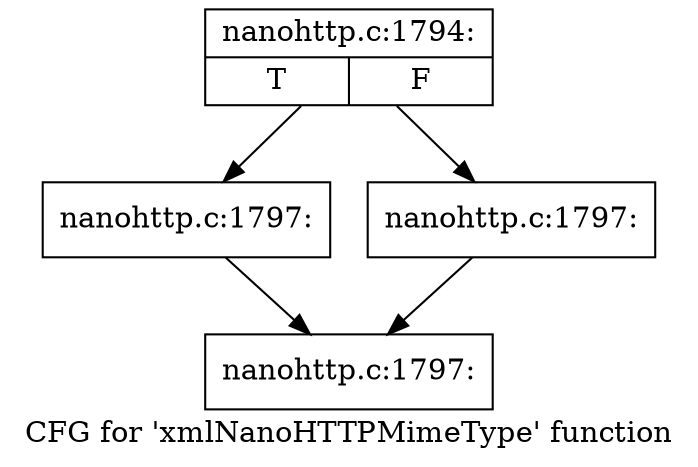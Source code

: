 digraph "CFG for 'xmlNanoHTTPMimeType' function" {
	label="CFG for 'xmlNanoHTTPMimeType' function";

	Node0x4437f80 [shape=record,label="{nanohttp.c:1794:|{<s0>T|<s1>F}}"];
	Node0x4437f80 -> Node0x4409610;
	Node0x4437f80 -> Node0x4409660;
	Node0x4409610 [shape=record,label="{nanohttp.c:1797:}"];
	Node0x4409610 -> Node0x44096b0;
	Node0x4409660 [shape=record,label="{nanohttp.c:1797:}"];
	Node0x4409660 -> Node0x44096b0;
	Node0x44096b0 [shape=record,label="{nanohttp.c:1797:}"];
}
